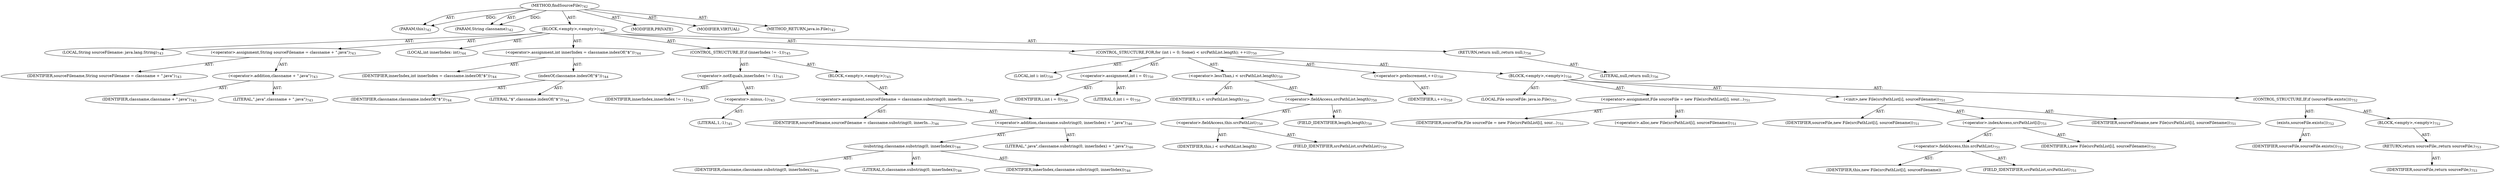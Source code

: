 digraph "findSourceFile" {  
"111669149712" [label = <(METHOD,findSourceFile)<SUB>742</SUB>> ]
"115964117022" [label = <(PARAM,this)<SUB>742</SUB>> ]
"115964117023" [label = <(PARAM,String classname)<SUB>742</SUB>> ]
"25769803883" [label = <(BLOCK,&lt;empty&gt;,&lt;empty&gt;)<SUB>742</SUB>> ]
"94489280612" [label = <(LOCAL,String sourceFilename: java.lang.String)<SUB>743</SUB>> ]
"30064771724" [label = <(&lt;operator&gt;.assignment,String sourceFilename = classname + &quot;.java&quot;)<SUB>743</SUB>> ]
"68719477275" [label = <(IDENTIFIER,sourceFilename,String sourceFilename = classname + &quot;.java&quot;)<SUB>743</SUB>> ]
"30064771725" [label = <(&lt;operator&gt;.addition,classname + &quot;.java&quot;)<SUB>743</SUB>> ]
"68719477276" [label = <(IDENTIFIER,classname,classname + &quot;.java&quot;)<SUB>743</SUB>> ]
"90194313327" [label = <(LITERAL,&quot;.java&quot;,classname + &quot;.java&quot;)<SUB>743</SUB>> ]
"94489280613" [label = <(LOCAL,int innerIndex: int)<SUB>744</SUB>> ]
"30064771726" [label = <(&lt;operator&gt;.assignment,int innerIndex = classname.indexOf(&quot;$&quot;))<SUB>744</SUB>> ]
"68719477277" [label = <(IDENTIFIER,innerIndex,int innerIndex = classname.indexOf(&quot;$&quot;))<SUB>744</SUB>> ]
"30064771727" [label = <(indexOf,classname.indexOf(&quot;$&quot;))<SUB>744</SUB>> ]
"68719477278" [label = <(IDENTIFIER,classname,classname.indexOf(&quot;$&quot;))<SUB>744</SUB>> ]
"90194313328" [label = <(LITERAL,&quot;$&quot;,classname.indexOf(&quot;$&quot;))<SUB>744</SUB>> ]
"47244640345" [label = <(CONTROL_STRUCTURE,IF,if (innerIndex != -1))<SUB>745</SUB>> ]
"30064771728" [label = <(&lt;operator&gt;.notEquals,innerIndex != -1)<SUB>745</SUB>> ]
"68719477279" [label = <(IDENTIFIER,innerIndex,innerIndex != -1)<SUB>745</SUB>> ]
"30064771729" [label = <(&lt;operator&gt;.minus,-1)<SUB>745</SUB>> ]
"90194313329" [label = <(LITERAL,1,-1)<SUB>745</SUB>> ]
"25769803884" [label = <(BLOCK,&lt;empty&gt;,&lt;empty&gt;)<SUB>745</SUB>> ]
"30064771730" [label = <(&lt;operator&gt;.assignment,sourceFilename = classname.substring(0, innerIn...)<SUB>746</SUB>> ]
"68719477280" [label = <(IDENTIFIER,sourceFilename,sourceFilename = classname.substring(0, innerIn...)<SUB>746</SUB>> ]
"30064771731" [label = <(&lt;operator&gt;.addition,classname.substring(0, innerIndex) + &quot;.java&quot;)<SUB>746</SUB>> ]
"30064771732" [label = <(substring,classname.substring(0, innerIndex))<SUB>746</SUB>> ]
"68719477281" [label = <(IDENTIFIER,classname,classname.substring(0, innerIndex))<SUB>746</SUB>> ]
"90194313330" [label = <(LITERAL,0,classname.substring(0, innerIndex))<SUB>746</SUB>> ]
"68719477282" [label = <(IDENTIFIER,innerIndex,classname.substring(0, innerIndex))<SUB>746</SUB>> ]
"90194313331" [label = <(LITERAL,&quot;.java&quot;,classname.substring(0, innerIndex) + &quot;.java&quot;)<SUB>746</SUB>> ]
"47244640346" [label = <(CONTROL_STRUCTURE,FOR,for (int i = 0; Some(i &lt; srcPathList.length); ++i))<SUB>750</SUB>> ]
"94489280614" [label = <(LOCAL,int i: int)<SUB>750</SUB>> ]
"30064771733" [label = <(&lt;operator&gt;.assignment,int i = 0)<SUB>750</SUB>> ]
"68719477283" [label = <(IDENTIFIER,i,int i = 0)<SUB>750</SUB>> ]
"90194313332" [label = <(LITERAL,0,int i = 0)<SUB>750</SUB>> ]
"30064771734" [label = <(&lt;operator&gt;.lessThan,i &lt; srcPathList.length)<SUB>750</SUB>> ]
"68719477284" [label = <(IDENTIFIER,i,i &lt; srcPathList.length)<SUB>750</SUB>> ]
"30064771735" [label = <(&lt;operator&gt;.fieldAccess,srcPathList.length)<SUB>750</SUB>> ]
"30064771736" [label = <(&lt;operator&gt;.fieldAccess,this.srcPathList)<SUB>750</SUB>> ]
"68719477285" [label = <(IDENTIFIER,this,i &lt; srcPathList.length)> ]
"55834574966" [label = <(FIELD_IDENTIFIER,srcPathList,srcPathList)<SUB>750</SUB>> ]
"55834574967" [label = <(FIELD_IDENTIFIER,length,length)<SUB>750</SUB>> ]
"30064771737" [label = <(&lt;operator&gt;.preIncrement,++i)<SUB>750</SUB>> ]
"68719477286" [label = <(IDENTIFIER,i,++i)<SUB>750</SUB>> ]
"25769803885" [label = <(BLOCK,&lt;empty&gt;,&lt;empty&gt;)<SUB>750</SUB>> ]
"94489280615" [label = <(LOCAL,File sourceFile: java.io.File)<SUB>751</SUB>> ]
"30064771738" [label = <(&lt;operator&gt;.assignment,File sourceFile = new File(srcPathList[i], sour...)<SUB>751</SUB>> ]
"68719477287" [label = <(IDENTIFIER,sourceFile,File sourceFile = new File(srcPathList[i], sour...)<SUB>751</SUB>> ]
"30064771739" [label = <(&lt;operator&gt;.alloc,new File(srcPathList[i], sourceFilename))<SUB>751</SUB>> ]
"30064771740" [label = <(&lt;init&gt;,new File(srcPathList[i], sourceFilename))<SUB>751</SUB>> ]
"68719477288" [label = <(IDENTIFIER,sourceFile,new File(srcPathList[i], sourceFilename))<SUB>751</SUB>> ]
"30064771741" [label = <(&lt;operator&gt;.indexAccess,srcPathList[i])<SUB>751</SUB>> ]
"30064771742" [label = <(&lt;operator&gt;.fieldAccess,this.srcPathList)<SUB>751</SUB>> ]
"68719477289" [label = <(IDENTIFIER,this,new File(srcPathList[i], sourceFilename))> ]
"55834574968" [label = <(FIELD_IDENTIFIER,srcPathList,srcPathList)<SUB>751</SUB>> ]
"68719477290" [label = <(IDENTIFIER,i,new File(srcPathList[i], sourceFilename))<SUB>751</SUB>> ]
"68719477291" [label = <(IDENTIFIER,sourceFilename,new File(srcPathList[i], sourceFilename))<SUB>751</SUB>> ]
"47244640347" [label = <(CONTROL_STRUCTURE,IF,if (sourceFile.exists()))<SUB>752</SUB>> ]
"30064771743" [label = <(exists,sourceFile.exists())<SUB>752</SUB>> ]
"68719477292" [label = <(IDENTIFIER,sourceFile,sourceFile.exists())<SUB>752</SUB>> ]
"25769803886" [label = <(BLOCK,&lt;empty&gt;,&lt;empty&gt;)<SUB>752</SUB>> ]
"146028888075" [label = <(RETURN,return sourceFile;,return sourceFile;)<SUB>753</SUB>> ]
"68719477293" [label = <(IDENTIFIER,sourceFile,return sourceFile;)<SUB>753</SUB>> ]
"146028888076" [label = <(RETURN,return null;,return null;)<SUB>756</SUB>> ]
"90194313333" [label = <(LITERAL,null,return null;)<SUB>756</SUB>> ]
"133143986228" [label = <(MODIFIER,PRIVATE)> ]
"133143986229" [label = <(MODIFIER,VIRTUAL)> ]
"128849018896" [label = <(METHOD_RETURN,java.io.File)<SUB>742</SUB>> ]
  "111669149712" -> "115964117022"  [ label = "AST: "] 
  "111669149712" -> "115964117023"  [ label = "AST: "] 
  "111669149712" -> "25769803883"  [ label = "AST: "] 
  "111669149712" -> "133143986228"  [ label = "AST: "] 
  "111669149712" -> "133143986229"  [ label = "AST: "] 
  "111669149712" -> "128849018896"  [ label = "AST: "] 
  "25769803883" -> "94489280612"  [ label = "AST: "] 
  "25769803883" -> "30064771724"  [ label = "AST: "] 
  "25769803883" -> "94489280613"  [ label = "AST: "] 
  "25769803883" -> "30064771726"  [ label = "AST: "] 
  "25769803883" -> "47244640345"  [ label = "AST: "] 
  "25769803883" -> "47244640346"  [ label = "AST: "] 
  "25769803883" -> "146028888076"  [ label = "AST: "] 
  "30064771724" -> "68719477275"  [ label = "AST: "] 
  "30064771724" -> "30064771725"  [ label = "AST: "] 
  "30064771725" -> "68719477276"  [ label = "AST: "] 
  "30064771725" -> "90194313327"  [ label = "AST: "] 
  "30064771726" -> "68719477277"  [ label = "AST: "] 
  "30064771726" -> "30064771727"  [ label = "AST: "] 
  "30064771727" -> "68719477278"  [ label = "AST: "] 
  "30064771727" -> "90194313328"  [ label = "AST: "] 
  "47244640345" -> "30064771728"  [ label = "AST: "] 
  "47244640345" -> "25769803884"  [ label = "AST: "] 
  "30064771728" -> "68719477279"  [ label = "AST: "] 
  "30064771728" -> "30064771729"  [ label = "AST: "] 
  "30064771729" -> "90194313329"  [ label = "AST: "] 
  "25769803884" -> "30064771730"  [ label = "AST: "] 
  "30064771730" -> "68719477280"  [ label = "AST: "] 
  "30064771730" -> "30064771731"  [ label = "AST: "] 
  "30064771731" -> "30064771732"  [ label = "AST: "] 
  "30064771731" -> "90194313331"  [ label = "AST: "] 
  "30064771732" -> "68719477281"  [ label = "AST: "] 
  "30064771732" -> "90194313330"  [ label = "AST: "] 
  "30064771732" -> "68719477282"  [ label = "AST: "] 
  "47244640346" -> "94489280614"  [ label = "AST: "] 
  "47244640346" -> "30064771733"  [ label = "AST: "] 
  "47244640346" -> "30064771734"  [ label = "AST: "] 
  "47244640346" -> "30064771737"  [ label = "AST: "] 
  "47244640346" -> "25769803885"  [ label = "AST: "] 
  "30064771733" -> "68719477283"  [ label = "AST: "] 
  "30064771733" -> "90194313332"  [ label = "AST: "] 
  "30064771734" -> "68719477284"  [ label = "AST: "] 
  "30064771734" -> "30064771735"  [ label = "AST: "] 
  "30064771735" -> "30064771736"  [ label = "AST: "] 
  "30064771735" -> "55834574967"  [ label = "AST: "] 
  "30064771736" -> "68719477285"  [ label = "AST: "] 
  "30064771736" -> "55834574966"  [ label = "AST: "] 
  "30064771737" -> "68719477286"  [ label = "AST: "] 
  "25769803885" -> "94489280615"  [ label = "AST: "] 
  "25769803885" -> "30064771738"  [ label = "AST: "] 
  "25769803885" -> "30064771740"  [ label = "AST: "] 
  "25769803885" -> "47244640347"  [ label = "AST: "] 
  "30064771738" -> "68719477287"  [ label = "AST: "] 
  "30064771738" -> "30064771739"  [ label = "AST: "] 
  "30064771740" -> "68719477288"  [ label = "AST: "] 
  "30064771740" -> "30064771741"  [ label = "AST: "] 
  "30064771740" -> "68719477291"  [ label = "AST: "] 
  "30064771741" -> "30064771742"  [ label = "AST: "] 
  "30064771741" -> "68719477290"  [ label = "AST: "] 
  "30064771742" -> "68719477289"  [ label = "AST: "] 
  "30064771742" -> "55834574968"  [ label = "AST: "] 
  "47244640347" -> "30064771743"  [ label = "AST: "] 
  "47244640347" -> "25769803886"  [ label = "AST: "] 
  "30064771743" -> "68719477292"  [ label = "AST: "] 
  "25769803886" -> "146028888075"  [ label = "AST: "] 
  "146028888075" -> "68719477293"  [ label = "AST: "] 
  "146028888076" -> "90194313333"  [ label = "AST: "] 
  "111669149712" -> "115964117022"  [ label = "DDG: "] 
  "111669149712" -> "115964117023"  [ label = "DDG: "] 
}
